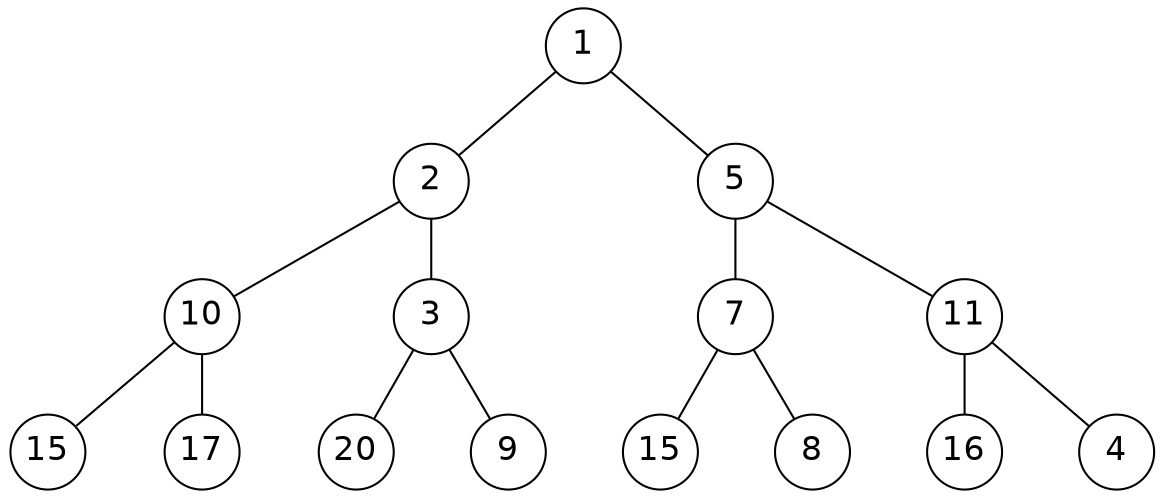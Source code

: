graph G {
    graph [nodesep="0.5", ranksep="0.4"];
    node [fontname = "DejaVuSans", shape = circle, fixedsize = shape, fontsize = 16];

    1 [ label = "1" ];
    2 [ label = "2" ];
    5 [ label = "5" ];
    10 [ label = "10" ];
    3 [ label = "3" ];
    7 [ label = "7" ];
    11 [ label = "11" ];
    151 [ label = "15" ];
    17 [ label = "17" ];
    20 [ label = "20" ];
    9 [ label = "9" ];
    152 [ label = "15" ];
    8 [ label = "8" ];
    16 [ label = "16" ];
    4 [ label = "4" ];

    1 -- 2;
    1 -- 5;
    2 -- {10 3};
    5 -- {7 11};
    10 -- {151 17};
    3 -- {20 9};
    7 -- {152 8};
    11 -- {16 4};
}
